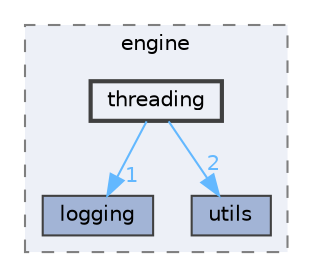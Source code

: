 digraph "techstorm/engine/threading"
{
 // LATEX_PDF_SIZE
  bgcolor="transparent";
  edge [fontname=Helvetica,fontsize=10,labelfontname=Helvetica,labelfontsize=10];
  node [fontname=Helvetica,fontsize=10,shape=box,height=0.2,width=0.4];
  compound=true
  subgraph clusterdir_f0215e67d3150ee964ca241625d804af {
    graph [ bgcolor="#edf0f7", pencolor="grey50", label="engine", fontname=Helvetica,fontsize=10 style="filled,dashed", URL="dir_f0215e67d3150ee964ca241625d804af.html",tooltip=""]
  dir_add3ec58a8d1482a0bb05357d09cb24a [label="logging", fillcolor="#a2b4d6", color="grey25", style="filled", URL="dir_add3ec58a8d1482a0bb05357d09cb24a.html",tooltip=""];
  dir_dd82fd1dbb6a2558bf9274f360fea5fa [label="utils", fillcolor="#a2b4d6", color="grey25", style="filled", URL="dir_dd82fd1dbb6a2558bf9274f360fea5fa.html",tooltip=""];
  dir_590f4ca27553aaa3b4f8894e08254bf4 [label="threading", fillcolor="#edf0f7", color="grey25", style="filled,bold", URL="dir_590f4ca27553aaa3b4f8894e08254bf4.html",tooltip=""];
  }
  dir_590f4ca27553aaa3b4f8894e08254bf4->dir_add3ec58a8d1482a0bb05357d09cb24a [headlabel="1", labeldistance=1.5 headhref="dir_000132_000068.html" href="dir_000132_000068.html" color="steelblue1" fontcolor="steelblue1"];
  dir_590f4ca27553aaa3b4f8894e08254bf4->dir_dd82fd1dbb6a2558bf9274f360fea5fa [headlabel="2", labeldistance=1.5 headhref="dir_000132_000140.html" href="dir_000132_000140.html" color="steelblue1" fontcolor="steelblue1"];
}
